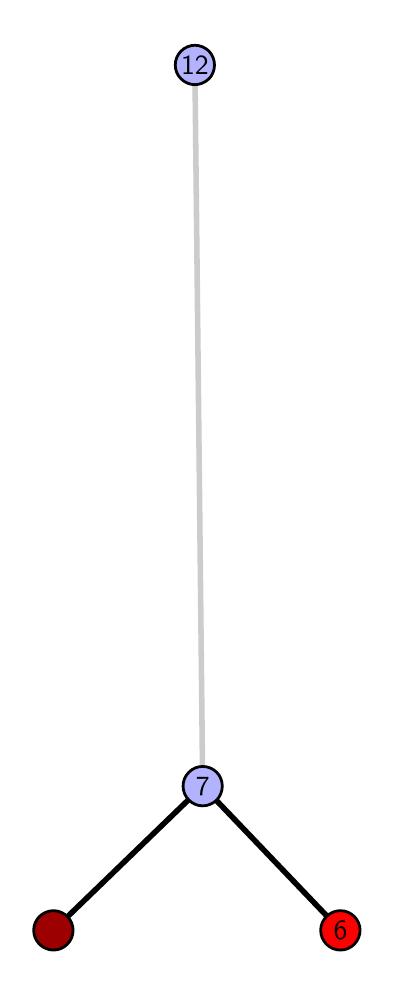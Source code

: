 \begingroup%
\makeatletter%
\begin{pgfpicture}%
\pgfpathrectangle{\pgfpointorigin}{\pgfqpoint{1.708in}{4.7in}}%
\pgfusepath{use as bounding box, clip}%
\begin{pgfscope}%
\pgfsetbuttcap%
\pgfsetmiterjoin%
\definecolor{currentfill}{rgb}{1.0,1.0,1.0}%
\pgfsetfillcolor{currentfill}%
\pgfsetlinewidth{0.0pt}%
\definecolor{currentstroke}{rgb}{1.0,1.0,1.0}%
\pgfsetstrokecolor{currentstroke}%
\pgfsetdash{}{0pt}%
\pgfpathmoveto{\pgfqpoint{0.0in}{0.0in}}%
\pgfpathlineto{\pgfqpoint{1.708in}{0.0in}}%
\pgfpathlineto{\pgfqpoint{1.708in}{4.7in}}%
\pgfpathlineto{\pgfqpoint{0.0in}{4.7in}}%
\pgfpathlineto{\pgfqpoint{0.0in}{0.0in}}%
\pgfpathclose%
\pgfusepath{fill}%
\end{pgfscope}%
\begin{pgfscope}%
\pgfsetbuttcap%
\pgfsetmiterjoin%
\definecolor{currentfill}{rgb}{1.0,1.0,1.0}%
\pgfsetfillcolor{currentfill}%
\pgfsetlinewidth{0.0pt}%
\definecolor{currentstroke}{rgb}{0.0,0.0,0.0}%
\pgfsetstrokecolor{currentstroke}%
\pgfsetstrokeopacity{0.0}%
\pgfsetdash{}{0pt}%
\pgfpathmoveto{\pgfqpoint{0.1in}{0.1in}}%
\pgfpathlineto{\pgfqpoint{1.592in}{0.1in}}%
\pgfpathlineto{\pgfqpoint{1.592in}{4.6in}}%
\pgfpathlineto{\pgfqpoint{0.1in}{4.6in}}%
\pgfpathlineto{\pgfqpoint{0.1in}{0.1in}}%
\pgfpathclose%
\pgfusepath{fill}%
\end{pgfscope}%
\begin{pgfscope}%
\pgfpathrectangle{\pgfqpoint{0.1in}{0.1in}}{\pgfqpoint{1.492in}{4.5in}}%
\pgfusepath{clip}%
\pgfsetrectcap%
\pgfsetroundjoin%
\pgfsetlinewidth{2.007pt}%
\definecolor{currentstroke}{rgb}{0.0,0.0,0.0}%
\pgfsetstrokecolor{currentstroke}%
\pgfsetdash{}{0pt}%
\pgfpathmoveto{\pgfqpoint{1.564in}{0.187in}}%
\pgfpathlineto{\pgfqpoint{0.875in}{0.908in}}%
\pgfusepath{stroke}%
\end{pgfscope}%
\begin{pgfscope}%
\pgfpathrectangle{\pgfqpoint{0.1in}{0.1in}}{\pgfqpoint{1.492in}{4.5in}}%
\pgfusepath{clip}%
\pgfsetrectcap%
\pgfsetroundjoin%
\pgfsetlinewidth{2.007pt}%
\definecolor{currentstroke}{rgb}{0.0,0.0,0.0}%
\pgfsetstrokecolor{currentstroke}%
\pgfsetdash{}{0pt}%
\pgfpathmoveto{\pgfqpoint{0.129in}{0.187in}}%
\pgfpathlineto{\pgfqpoint{0.875in}{0.908in}}%
\pgfusepath{stroke}%
\end{pgfscope}%
\begin{pgfscope}%
\pgfpathrectangle{\pgfqpoint{0.1in}{0.1in}}{\pgfqpoint{1.492in}{4.5in}}%
\pgfusepath{clip}%
\pgfsetrectcap%
\pgfsetroundjoin%
\pgfsetlinewidth{2.007pt}%
\definecolor{currentstroke}{rgb}{0.8,0.8,0.8}%
\pgfsetstrokecolor{currentstroke}%
\pgfsetdash{}{0pt}%
\pgfpathmoveto{\pgfqpoint{0.875in}{0.908in}}%
\pgfpathlineto{\pgfqpoint{0.836in}{4.513in}}%
\pgfusepath{stroke}%
\end{pgfscope}%
\begin{pgfscope}%
\pgfsetbuttcap%
\pgfsetroundjoin%
\definecolor{currentfill}{rgb}{0.7,0.7,1.0}%
\pgfsetfillcolor{currentfill}%
\pgfsetlinewidth{1.004pt}%
\definecolor{currentstroke}{rgb}{0.0,0.0,0.0}%
\pgfsetstrokecolor{currentstroke}%
\pgfsetdash{}{0pt}%
\pgfpathmoveto{\pgfqpoint{0.875in}{0.809in}}%
\pgfpathcurveto{\pgfqpoint{0.901in}{0.809in}}{\pgfqpoint{0.926in}{0.82in}}{\pgfqpoint{0.945in}{0.838in}}%
\pgfpathcurveto{\pgfqpoint{0.963in}{0.857in}}{\pgfqpoint{0.973in}{0.882in}}{\pgfqpoint{0.973in}{0.908in}}%
\pgfpathcurveto{\pgfqpoint{0.973in}{0.934in}}{\pgfqpoint{0.963in}{0.959in}}{\pgfqpoint{0.945in}{0.977in}}%
\pgfpathcurveto{\pgfqpoint{0.926in}{0.996in}}{\pgfqpoint{0.901in}{1.006in}}{\pgfqpoint{0.875in}{1.006in}}%
\pgfpathcurveto{\pgfqpoint{0.849in}{1.006in}}{\pgfqpoint{0.824in}{0.996in}}{\pgfqpoint{0.806in}{0.977in}}%
\pgfpathcurveto{\pgfqpoint{0.787in}{0.959in}}{\pgfqpoint{0.777in}{0.934in}}{\pgfqpoint{0.777in}{0.908in}}%
\pgfpathcurveto{\pgfqpoint{0.777in}{0.882in}}{\pgfqpoint{0.787in}{0.857in}}{\pgfqpoint{0.806in}{0.838in}}%
\pgfpathcurveto{\pgfqpoint{0.824in}{0.82in}}{\pgfqpoint{0.849in}{0.809in}}{\pgfqpoint{0.875in}{0.809in}}%
\pgfpathlineto{\pgfqpoint{0.875in}{0.809in}}%
\pgfpathclose%
\pgfusepath{stroke,fill}%
\end{pgfscope}%
\begin{pgfscope}%
\pgfsetbuttcap%
\pgfsetroundjoin%
\definecolor{currentfill}{rgb}{0.7,0.7,1.0}%
\pgfsetfillcolor{currentfill}%
\pgfsetlinewidth{1.004pt}%
\definecolor{currentstroke}{rgb}{0.0,0.0,0.0}%
\pgfsetstrokecolor{currentstroke}%
\pgfsetdash{}{0pt}%
\pgfpathmoveto{\pgfqpoint{0.836in}{4.415in}}%
\pgfpathcurveto{\pgfqpoint{0.862in}{4.415in}}{\pgfqpoint{0.887in}{4.426in}}{\pgfqpoint{0.906in}{4.444in}}%
\pgfpathcurveto{\pgfqpoint{0.924in}{4.462in}}{\pgfqpoint{0.934in}{4.487in}}{\pgfqpoint{0.934in}{4.513in}}%
\pgfpathcurveto{\pgfqpoint{0.934in}{4.54in}}{\pgfqpoint{0.924in}{4.564in}}{\pgfqpoint{0.906in}{4.583in}}%
\pgfpathcurveto{\pgfqpoint{0.887in}{4.601in}}{\pgfqpoint{0.862in}{4.612in}}{\pgfqpoint{0.836in}{4.612in}}%
\pgfpathcurveto{\pgfqpoint{0.81in}{4.612in}}{\pgfqpoint{0.785in}{4.601in}}{\pgfqpoint{0.767in}{4.583in}}%
\pgfpathcurveto{\pgfqpoint{0.748in}{4.564in}}{\pgfqpoint{0.738in}{4.54in}}{\pgfqpoint{0.738in}{4.513in}}%
\pgfpathcurveto{\pgfqpoint{0.738in}{4.487in}}{\pgfqpoint{0.748in}{4.462in}}{\pgfqpoint{0.767in}{4.444in}}%
\pgfpathcurveto{\pgfqpoint{0.785in}{4.426in}}{\pgfqpoint{0.81in}{4.415in}}{\pgfqpoint{0.836in}{4.415in}}%
\pgfpathlineto{\pgfqpoint{0.836in}{4.415in}}%
\pgfpathclose%
\pgfusepath{stroke,fill}%
\end{pgfscope}%
\begin{pgfscope}%
\pgfsetbuttcap%
\pgfsetroundjoin%
\definecolor{currentfill}{rgb}{0.614,0.0,0.0}%
\pgfsetfillcolor{currentfill}%
\pgfsetlinewidth{1.004pt}%
\definecolor{currentstroke}{rgb}{0.0,0.0,0.0}%
\pgfsetstrokecolor{currentstroke}%
\pgfsetdash{}{0pt}%
\pgfpathmoveto{\pgfqpoint{0.129in}{0.088in}}%
\pgfpathcurveto{\pgfqpoint{0.155in}{0.088in}}{\pgfqpoint{0.18in}{0.099in}}{\pgfqpoint{0.198in}{0.117in}}%
\pgfpathcurveto{\pgfqpoint{0.217in}{0.136in}}{\pgfqpoint{0.227in}{0.16in}}{\pgfqpoint{0.227in}{0.187in}}%
\pgfpathcurveto{\pgfqpoint{0.227in}{0.213in}}{\pgfqpoint{0.217in}{0.238in}}{\pgfqpoint{0.198in}{0.256in}}%
\pgfpathcurveto{\pgfqpoint{0.18in}{0.274in}}{\pgfqpoint{0.155in}{0.285in}}{\pgfqpoint{0.129in}{0.285in}}%
\pgfpathcurveto{\pgfqpoint{0.103in}{0.285in}}{\pgfqpoint{0.078in}{0.274in}}{\pgfqpoint{0.059in}{0.256in}}%
\pgfpathcurveto{\pgfqpoint{0.041in}{0.238in}}{\pgfqpoint{0.03in}{0.213in}}{\pgfqpoint{0.03in}{0.187in}}%
\pgfpathcurveto{\pgfqpoint{0.03in}{0.16in}}{\pgfqpoint{0.041in}{0.136in}}{\pgfqpoint{0.059in}{0.117in}}%
\pgfpathcurveto{\pgfqpoint{0.078in}{0.099in}}{\pgfqpoint{0.103in}{0.088in}}{\pgfqpoint{0.129in}{0.088in}}%
\pgfpathlineto{\pgfqpoint{0.129in}{0.088in}}%
\pgfpathclose%
\pgfusepath{stroke,fill}%
\end{pgfscope}%
\begin{pgfscope}%
\pgfsetbuttcap%
\pgfsetroundjoin%
\definecolor{currentfill}{rgb}{1.0,0.0,0.0}%
\pgfsetfillcolor{currentfill}%
\pgfsetlinewidth{1.004pt}%
\definecolor{currentstroke}{rgb}{0.0,0.0,0.0}%
\pgfsetstrokecolor{currentstroke}%
\pgfsetdash{}{0pt}%
\pgfpathmoveto{\pgfqpoint{1.564in}{0.088in}}%
\pgfpathcurveto{\pgfqpoint{1.59in}{0.088in}}{\pgfqpoint{1.615in}{0.099in}}{\pgfqpoint{1.633in}{0.117in}}%
\pgfpathcurveto{\pgfqpoint{1.651in}{0.136in}}{\pgfqpoint{1.662in}{0.16in}}{\pgfqpoint{1.662in}{0.187in}}%
\pgfpathcurveto{\pgfqpoint{1.662in}{0.213in}}{\pgfqpoint{1.651in}{0.238in}}{\pgfqpoint{1.633in}{0.256in}}%
\pgfpathcurveto{\pgfqpoint{1.615in}{0.274in}}{\pgfqpoint{1.59in}{0.285in}}{\pgfqpoint{1.564in}{0.285in}}%
\pgfpathcurveto{\pgfqpoint{1.537in}{0.285in}}{\pgfqpoint{1.512in}{0.274in}}{\pgfqpoint{1.494in}{0.256in}}%
\pgfpathcurveto{\pgfqpoint{1.476in}{0.238in}}{\pgfqpoint{1.465in}{0.213in}}{\pgfqpoint{1.465in}{0.187in}}%
\pgfpathcurveto{\pgfqpoint{1.465in}{0.16in}}{\pgfqpoint{1.476in}{0.136in}}{\pgfqpoint{1.494in}{0.117in}}%
\pgfpathcurveto{\pgfqpoint{1.512in}{0.099in}}{\pgfqpoint{1.537in}{0.088in}}{\pgfqpoint{1.564in}{0.088in}}%
\pgfpathlineto{\pgfqpoint{1.564in}{0.088in}}%
\pgfpathclose%
\pgfusepath{stroke,fill}%
\end{pgfscope}%
\begin{pgfscope}%
\definecolor{textcolor}{rgb}{0.0,0.0,0.0}%
\pgfsetstrokecolor{textcolor}%
\pgfsetfillcolor{textcolor}%
\pgftext[x=1.564in,y=0.187in,,]{\color{textcolor}\sffamily\fontsize{10.0}{12.0}\selectfont 6}%
\end{pgfscope}%
\begin{pgfscope}%
\definecolor{textcolor}{rgb}{0.0,0.0,0.0}%
\pgfsetstrokecolor{textcolor}%
\pgfsetfillcolor{textcolor}%
\pgftext[x=0.875in,y=0.908in,,]{\color{textcolor}\sffamily\fontsize{10.0}{12.0}\selectfont 7}%
\end{pgfscope}%
\begin{pgfscope}%
\definecolor{textcolor}{rgb}{0.0,0.0,0.0}%
\pgfsetstrokecolor{textcolor}%
\pgfsetfillcolor{textcolor}%
\pgftext[x=0.836in,y=4.513in,,]{\color{textcolor}\sffamily\fontsize{10.0}{12.0}\selectfont 12}%
\end{pgfscope}%
\end{pgfpicture}%
\makeatother%
\endgroup%
